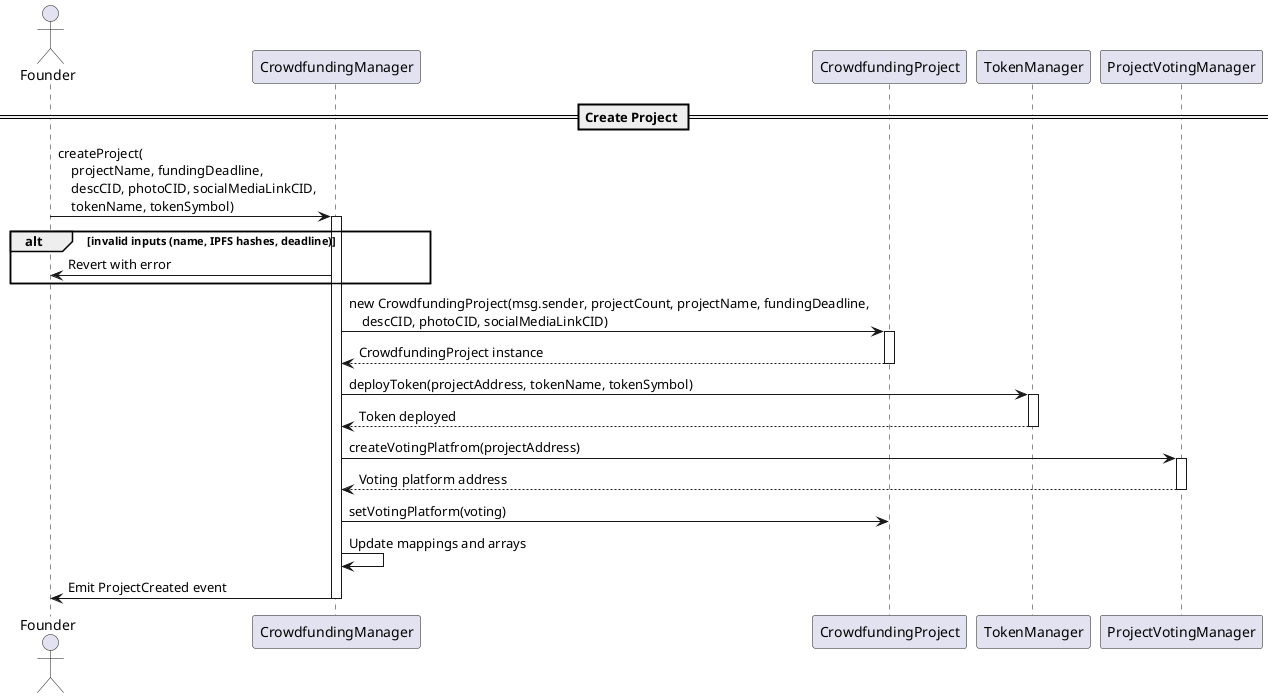 @startuml
actor Founder
participant CrowdfundingManager
participant CrowdfundingProject
participant TokenManager
participant ProjectVotingManager

== Create Project ==
Founder -> CrowdfundingManager: createProject(\n    projectName, fundingDeadline, \n    descCID, photoCID, socialMediaLinkCID, \n    tokenName, tokenSymbol)
activate CrowdfundingManager

alt invalid inputs (name, IPFS hashes, deadline)
    CrowdfundingManager -> Founder: Revert with error
end

CrowdfundingManager -> CrowdfundingProject: new CrowdfundingProject(msg.sender, projectCount, projectName, fundingDeadline, \n    descCID, photoCID, socialMediaLinkCID)
activate CrowdfundingProject
CrowdfundingProject --> CrowdfundingManager: CrowdfundingProject instance
deactivate CrowdfundingProject

CrowdfundingManager -> TokenManager: deployToken(projectAddress, tokenName, tokenSymbol)
activate TokenManager
TokenManager --> CrowdfundingManager: Token deployed
deactivate TokenManager

CrowdfundingManager -> ProjectVotingManager: createVotingPlatfrom(projectAddress)
activate ProjectVotingManager
ProjectVotingManager --> CrowdfundingManager: Voting platform address
deactivate ProjectVotingManager

CrowdfundingManager -> CrowdfundingProject: setVotingPlatform(voting)
CrowdfundingManager -> CrowdfundingManager: Update mappings and arrays
CrowdfundingManager -> Founder: Emit ProjectCreated event

deactivate CrowdfundingManager
@enduml